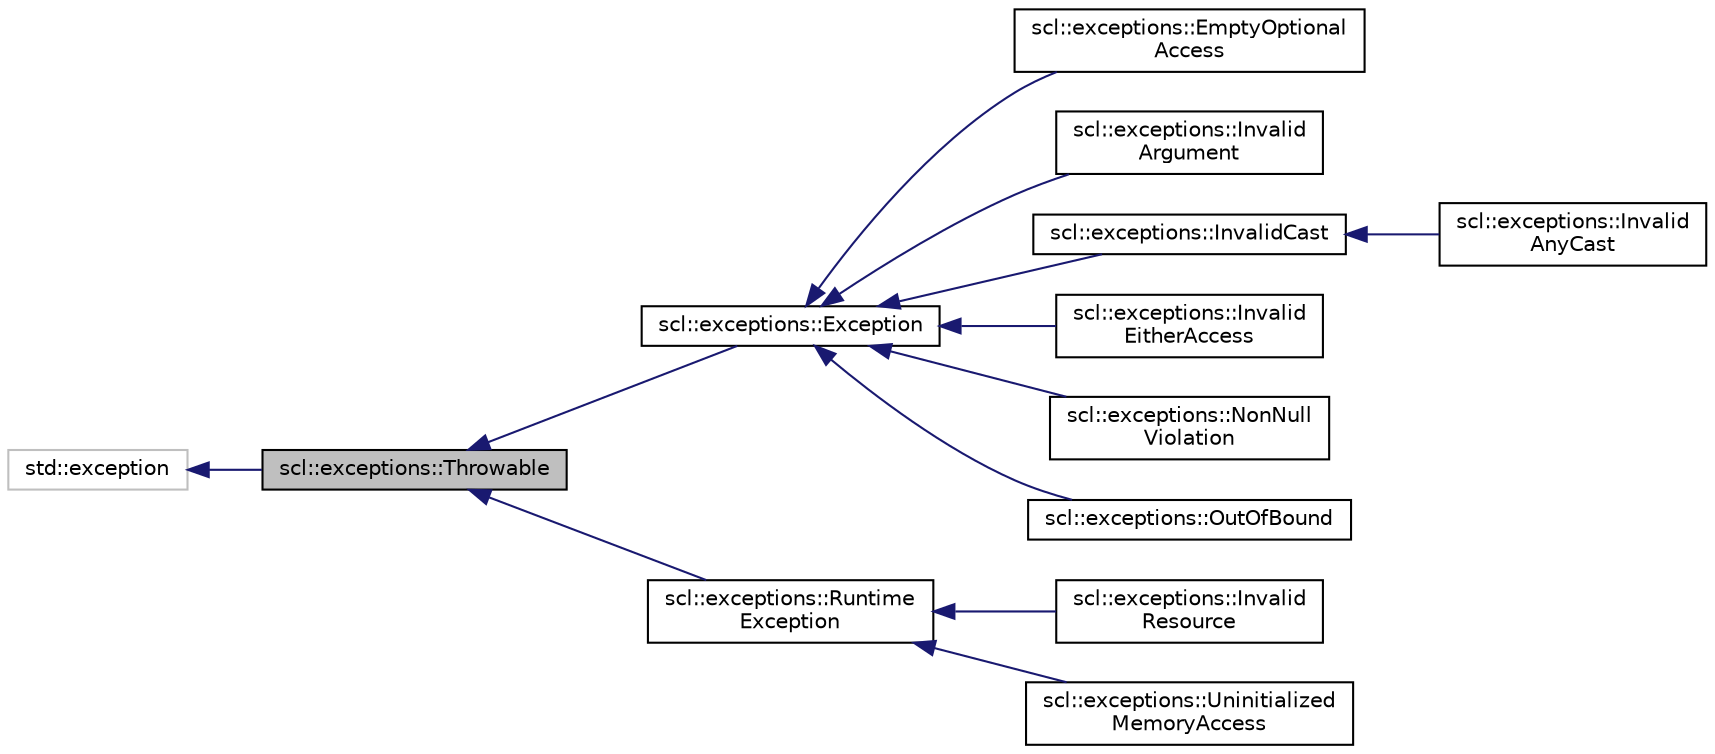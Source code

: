 digraph "scl::exceptions::Throwable"
{
  edge [fontname="Helvetica",fontsize="10",labelfontname="Helvetica",labelfontsize="10"];
  node [fontname="Helvetica",fontsize="10",shape=record];
  rankdir="LR";
  Node0 [label="scl::exceptions::Throwable",height=0.2,width=0.4,color="black", fillcolor="grey75", style="filled", fontcolor="black"];
  Node1 -> Node0 [dir="back",color="midnightblue",fontsize="10",style="solid",fontname="Helvetica"];
  Node1 [label="std::exception",height=0.2,width=0.4,color="grey75", fillcolor="white", style="filled"];
  Node0 -> Node2 [dir="back",color="midnightblue",fontsize="10",style="solid",fontname="Helvetica"];
  Node2 [label="scl::exceptions::Exception",height=0.2,width=0.4,color="black", fillcolor="white", style="filled",URL="$classscl_1_1exceptions_1_1_exception.html",tooltip="Base class for all regular exceptions. "];
  Node2 -> Node3 [dir="back",color="midnightblue",fontsize="10",style="solid",fontname="Helvetica"];
  Node3 [label="scl::exceptions::EmptyOptional\lAccess",height=0.2,width=0.4,color="black", fillcolor="white", style="filled",URL="$classscl_1_1exceptions_1_1_empty_optional_access.html",tooltip="Exception class used when attempting to access the value of an empty scl::utils::Optional. "];
  Node2 -> Node4 [dir="back",color="midnightblue",fontsize="10",style="solid",fontname="Helvetica"];
  Node4 [label="scl::exceptions::Invalid\lArgument",height=0.2,width=0.4,color="black", fillcolor="white", style="filled",URL="$classscl_1_1exceptions_1_1_invalid_argument.html",tooltip="Exception class used when passing an argument that does not respect the preconditions. "];
  Node2 -> Node5 [dir="back",color="midnightblue",fontsize="10",style="solid",fontname="Helvetica"];
  Node5 [label="scl::exceptions::InvalidCast",height=0.2,width=0.4,color="black", fillcolor="white", style="filled",URL="$classscl_1_1exceptions_1_1_invalid_cast.html",tooltip="Exception class used when a conversion is impossible. "];
  Node5 -> Node6 [dir="back",color="midnightblue",fontsize="10",style="solid",fontname="Helvetica"];
  Node6 [label="scl::exceptions::Invalid\lAnyCast",height=0.2,width=0.4,color="black", fillcolor="white", style="filled",URL="$classscl_1_1exceptions_1_1_invalid_any_cast.html",tooltip="Exception class used when attempting to cast an Any to the wrong type. "];
  Node2 -> Node7 [dir="back",color="midnightblue",fontsize="10",style="solid",fontname="Helvetica"];
  Node7 [label="scl::exceptions::Invalid\lEitherAccess",height=0.2,width=0.4,color="black", fillcolor="white", style="filled",URL="$classscl_1_1exceptions_1_1_invalid_either_access.html",tooltip="Exception class used when attempting to access the wrong type stored in an scl::utils::Either. "];
  Node2 -> Node8 [dir="back",color="midnightblue",fontsize="10",style="solid",fontname="Helvetica"];
  Node8 [label="scl::exceptions::NonNull\lViolation",height=0.2,width=0.4,color="black", fillcolor="white", style="filled",URL="$structscl_1_1exceptions_1_1_non_null_violation.html"];
  Node2 -> Node9 [dir="back",color="midnightblue",fontsize="10",style="solid",fontname="Helvetica"];
  Node9 [label="scl::exceptions::OutOfBound",height=0.2,width=0.4,color="black", fillcolor="white", style="filled",URL="$classscl_1_1exceptions_1_1_out_of_bound.html",tooltip="Exception class used when attempting to access elements out of bounds (eg. "];
  Node0 -> Node10 [dir="back",color="midnightblue",fontsize="10",style="solid",fontname="Helvetica"];
  Node10 [label="scl::exceptions::Runtime\lException",height=0.2,width=0.4,color="black", fillcolor="white", style="filled",URL="$classscl_1_1exceptions_1_1_runtime_exception.html",tooltip="Base class for exceptions that could never be checked at compile-time. "];
  Node10 -> Node11 [dir="back",color="midnightblue",fontsize="10",style="solid",fontname="Helvetica"];
  Node11 [label="scl::exceptions::Invalid\lResource",height=0.2,width=0.4,color="black", fillcolor="white", style="filled",URL="$structscl_1_1exceptions_1_1_invalid_resource.html",tooltip="Exception class used when a resource is used without specialized traits. "];
  Node10 -> Node12 [dir="back",color="midnightblue",fontsize="10",style="solid",fontname="Helvetica"];
  Node12 [label="scl::exceptions::Uninitialized\lMemoryAccess",height=0.2,width=0.4,color="black", fillcolor="white", style="filled",URL="$structscl_1_1exceptions_1_1_uninitialized_memory_access.html",tooltip="Exception class used when trying to access uninitialized memory. "];
}
